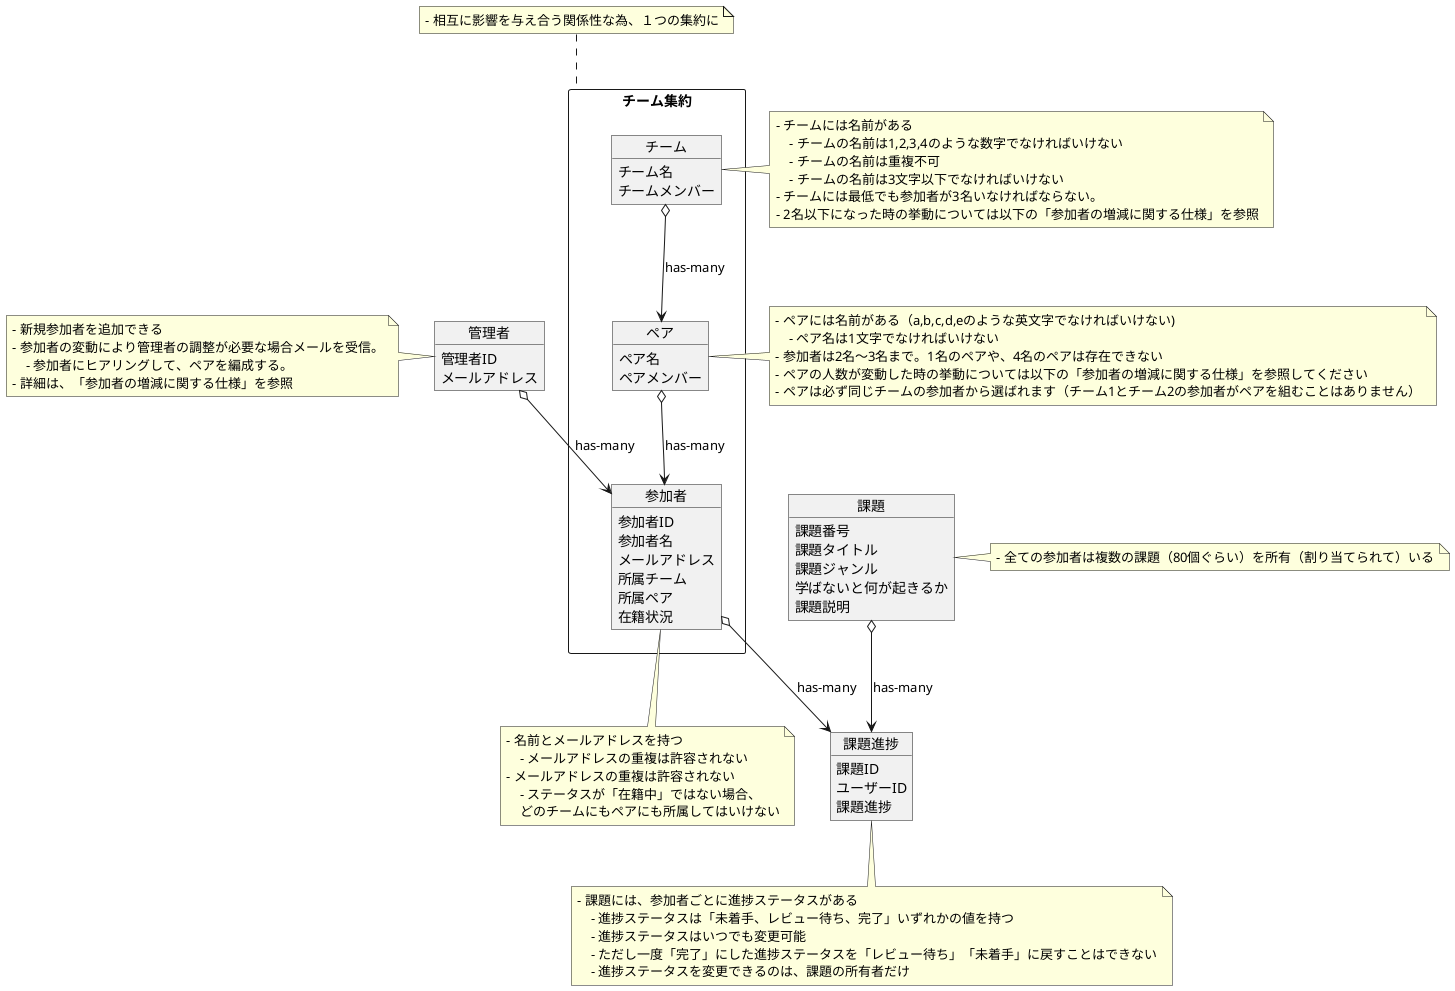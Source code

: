 @startuml usecase 

object 管理者 {
    管理者ID
    メールアドレス
}

note left of 管理者 
- 新規参加者を追加できる
- 参加者の変動により管理者の調整が必要な場合メールを受信。
    - 参加者にヒアリングして、ペアを編成する。
- 詳細は、「参加者の増減に関する仕様」を参照
end note

object 課題 {
    課題番号
    課題タイトル
    課題ジャンル
    学ばないと何が起きるか
    課題説明
}

note right of 課題 
- 全ての参加者は複数の課題（80個ぐらい）を所有（割り当てられて）いる
end note

object 課題進捗 {
    課題ID
    ユーザーID
    課題進捗
}

note bottom of 課題進捗 
- 課題には、参加者ごとに進捗ステータスがある
    - 進捗ステータスは「未着手、レビュー待ち、完了」いずれかの値を持つ
    - 進捗ステータスはいつでも変更可能
    - ただし一度「完了」にした進捗ステータスを「レビュー待ち」「未着手」に戻すことはできない
    - 進捗ステータスを変更できるのは、課題の所有者だけ
end note

rectangle チーム集約 {
    object 参加者 {
        参加者ID
        参加者名
        メールアドレス
        所属チーム
        所属ペア
        在籍状況
    }
    object ペア {
        ペア名
        ペアメンバー
    }
    object チーム {
        チーム名
        チームメンバー
    }
}

note bottom of 参加者 
- 名前とメールアドレスを持つ
    - メールアドレスの重複は許容されない
- メールアドレスの重複は許容されない
    - ステータスが「在籍中」ではない場合、
    どのチームにもペアにも所属してはいけない
end note

note right of ペア 
- ペアには名前がある（a,b,c,d,eのような英文字でなければいけない)
    - ペア名は1文字でなければいけない
- 参加者は2名〜3名まで。1名のペアや、4名のペアは存在できない
- ペアの人数が変動した時の挙動については以下の「参加者の増減に関する仕様」を参照してください
- ペアは必ず同じチームの参加者から選ばれます（チーム1とチーム2の参加者がペアを組むことはありません）
end note

note right of チーム
- チームには名前がある
    - チームの名前は1,2,3,4のような数字でなければいけない
    - チームの名前は重複不可
    - チームの名前は3文字以下でなければいけない
- チームには最低でも参加者が3名いなければならない。
- 2名以下になった時の挙動については以下の「参加者の増減に関する仕様」を参照
end note

note top of チーム集約 
- 相互に影響を与え合う関係性な為、１つの集約に
end note

管理者 o--> 参加者 : has-many

参加者 o--> 課題進捗 : has-many

課題 o--> 課題進捗 : has-many

ペア o--> 参加者 : has-many

チーム o--> ペア : has-many

@enduml